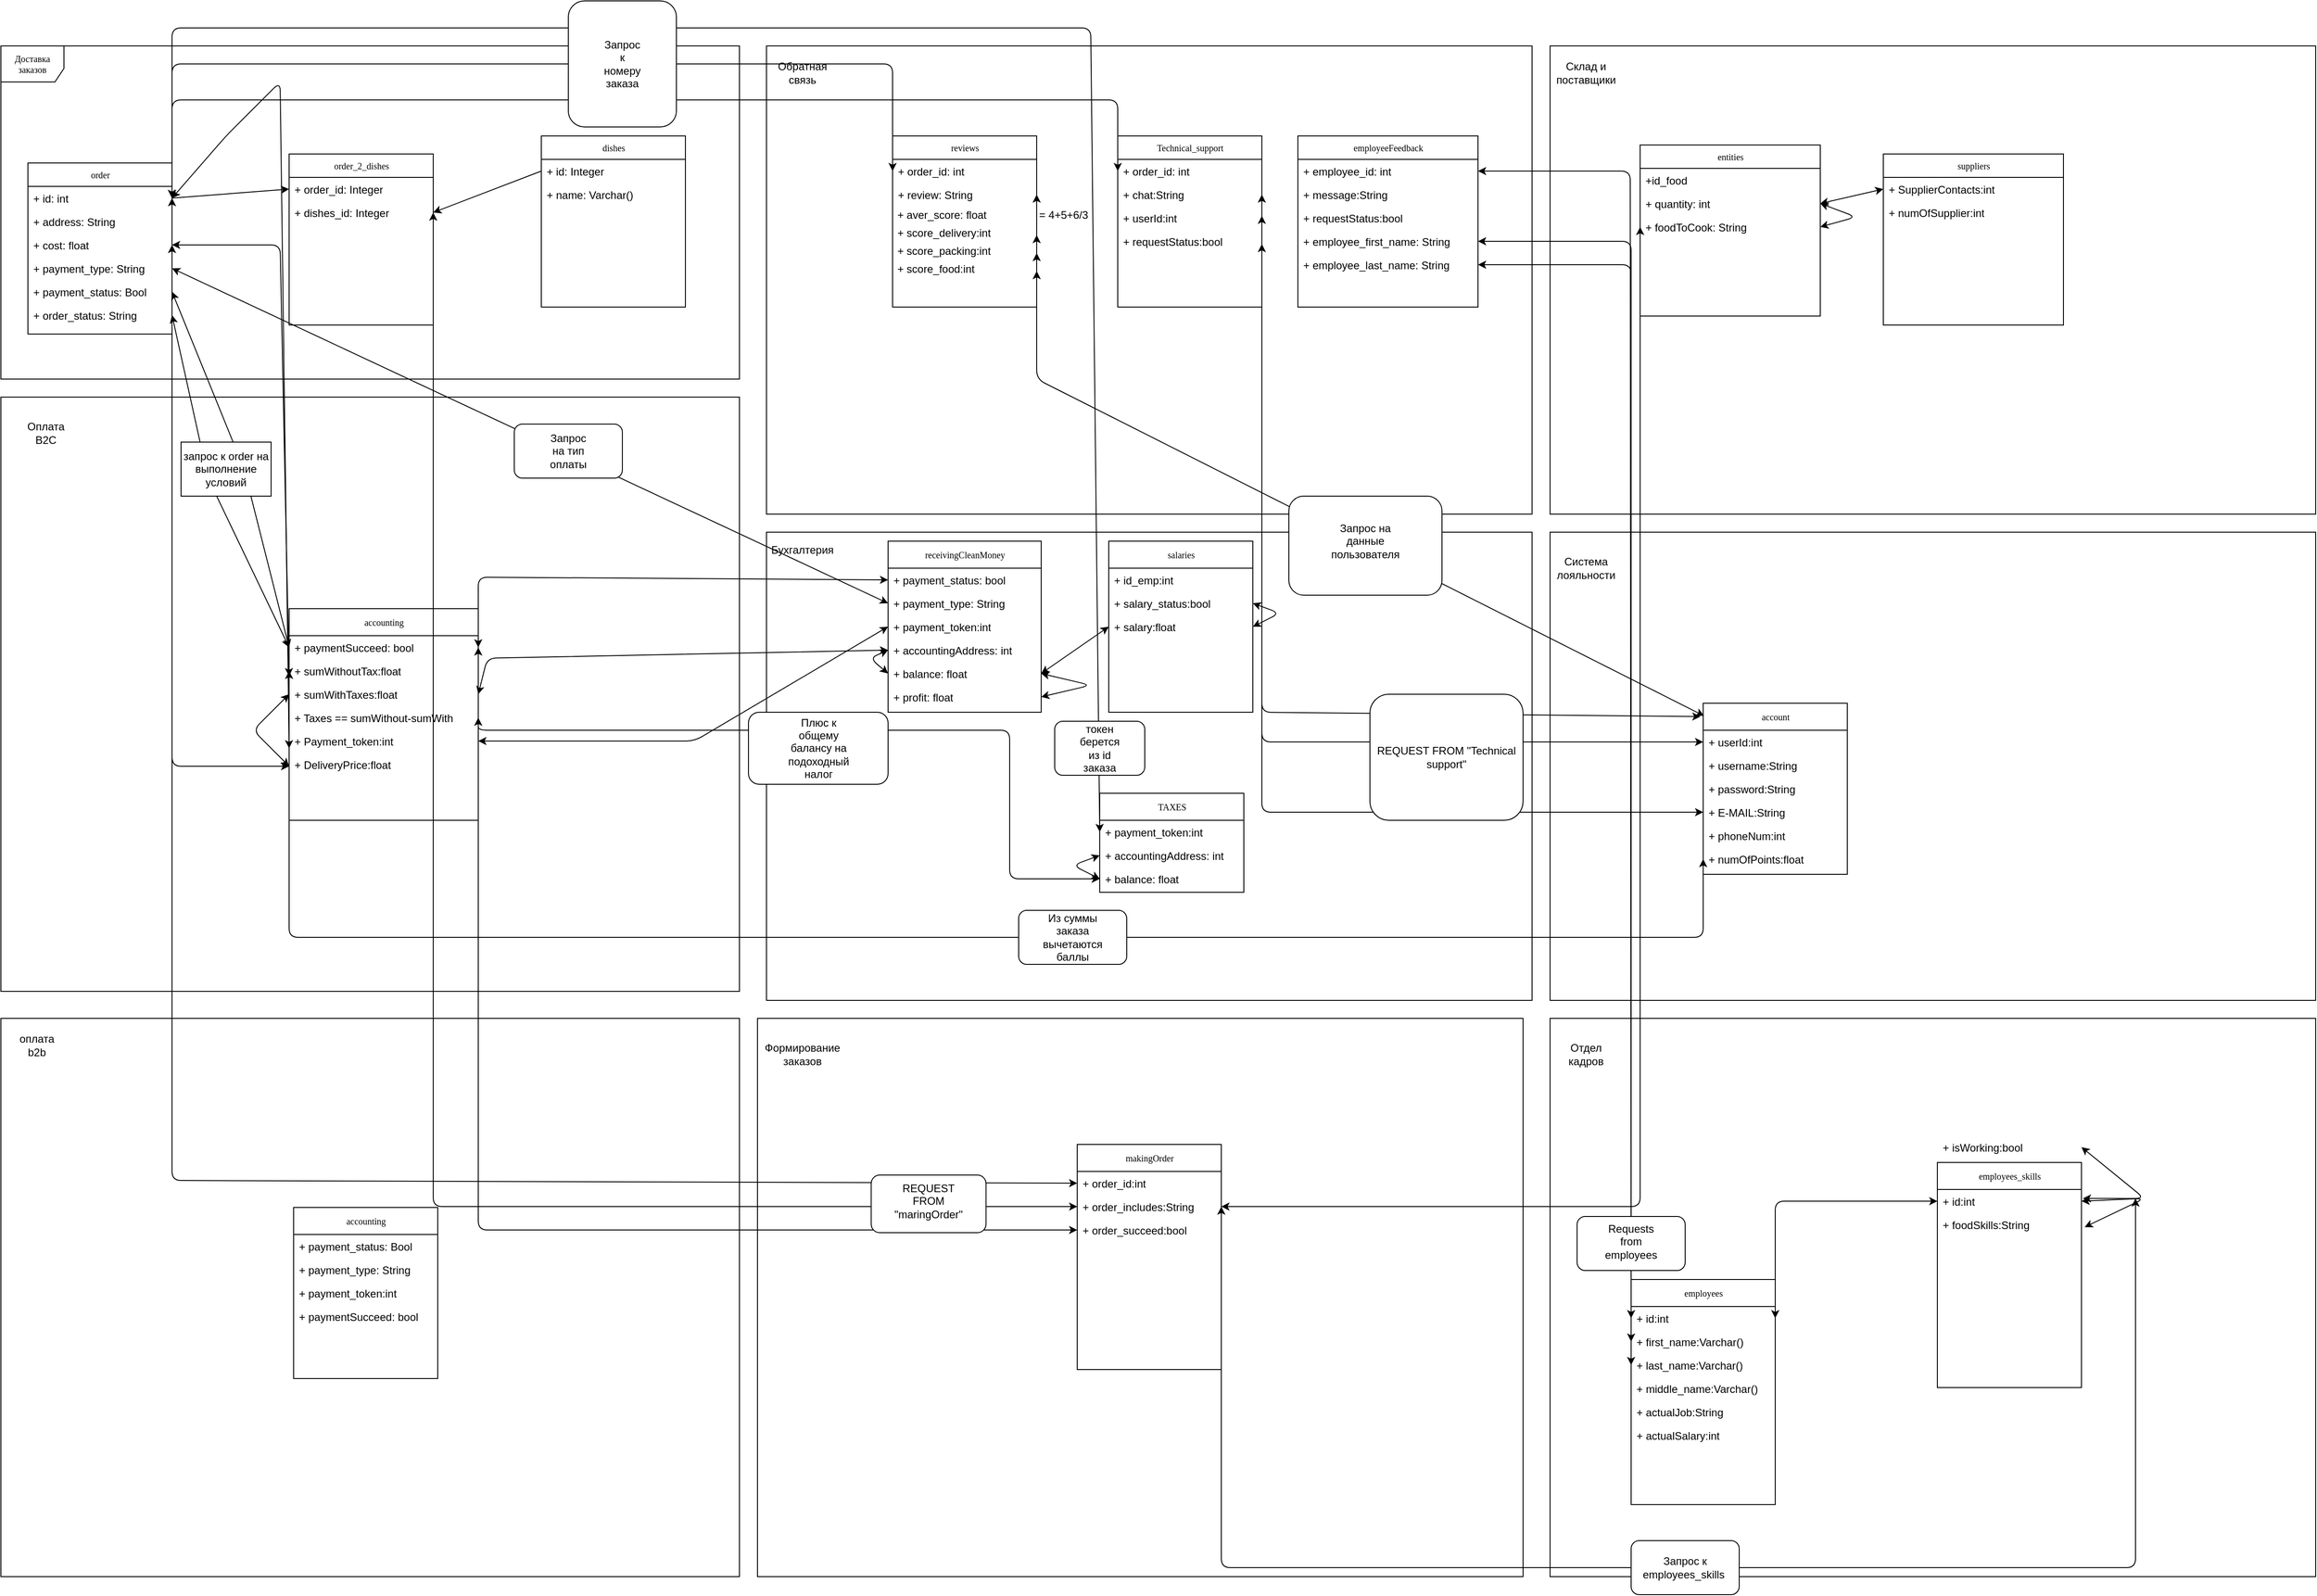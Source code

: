 <mxfile version="13.9.9" type="device"><diagram name="Page-1" id="c4acf3e9-155e-7222-9cf6-157b1a14988f"><mxGraphModel dx="3555" dy="3155" grid="1" gridSize="10" guides="1" tooltips="1" connect="1" arrows="1" fold="1" page="1" pageScale="1" pageWidth="850" pageHeight="1100" background="none" math="0" shadow="0"><root><mxCell id="0"/><mxCell id="1" parent="0"/><mxCell id="17acba5748e5396b-1" value="Доставка заказов" style="shape=umlFrame;whiteSpace=wrap;html=1;rounded=0;shadow=0;comic=0;labelBackgroundColor=none;strokeWidth=1;fontFamily=Verdana;fontSize=10;align=center;width=70;height=40;" parent="1" vertex="1"><mxGeometry x="20" y="20" width="820" height="370" as="geometry"/></mxCell><mxCell id="17acba5748e5396b-20" value="order" style="swimlane;html=1;fontStyle=0;childLayout=stackLayout;horizontal=1;startSize=26;fillColor=none;horizontalStack=0;resizeParent=1;resizeLast=0;collapsible=1;marginBottom=0;swimlaneFillColor=#ffffff;rounded=0;shadow=0;comic=0;labelBackgroundColor=none;strokeWidth=1;fontFamily=Verdana;fontSize=10;align=center;" parent="1" vertex="1"><mxGeometry x="50" y="150" width="160" height="190" as="geometry"/></mxCell><mxCell id="17acba5748e5396b-21" value="+ id: int" style="text;html=1;strokeColor=none;fillColor=none;align=left;verticalAlign=top;spacingLeft=4;spacingRight=4;whiteSpace=wrap;overflow=hidden;rotatable=0;points=[[0,0.5],[1,0.5]];portConstraint=eastwest;" parent="17acba5748e5396b-20" vertex="1"><mxGeometry y="26" width="160" height="26" as="geometry"/></mxCell><mxCell id="5xiJ5HAveg8ZpvV4pcqG-13" value="+ address: String" style="text;html=1;strokeColor=none;fillColor=none;align=left;verticalAlign=top;spacingLeft=4;spacingRight=4;whiteSpace=wrap;overflow=hidden;rotatable=0;points=[[0,0.5],[1,0.5]];portConstraint=eastwest;" parent="17acba5748e5396b-20" vertex="1"><mxGeometry y="52" width="160" height="26" as="geometry"/></mxCell><mxCell id="5xiJ5HAveg8ZpvV4pcqG-14" value="+ cost: float" style="text;html=1;strokeColor=none;fillColor=none;align=left;verticalAlign=top;spacingLeft=4;spacingRight=4;whiteSpace=wrap;overflow=hidden;rotatable=0;points=[[0,0.5],[1,0.5]];portConstraint=eastwest;" parent="17acba5748e5396b-20" vertex="1"><mxGeometry y="78" width="160" height="26" as="geometry"/></mxCell><mxCell id="5xiJ5HAveg8ZpvV4pcqG-15" value="+ payment_type: String" style="text;html=1;strokeColor=none;fillColor=none;align=left;verticalAlign=top;spacingLeft=4;spacingRight=4;whiteSpace=wrap;overflow=hidden;rotatable=0;points=[[0,0.5],[1,0.5]];portConstraint=eastwest;" parent="17acba5748e5396b-20" vertex="1"><mxGeometry y="104" width="160" height="26" as="geometry"/></mxCell><mxCell id="5xiJ5HAveg8ZpvV4pcqG-19" value="+ payment_status: Bool" style="text;html=1;strokeColor=none;fillColor=none;align=left;verticalAlign=top;spacingLeft=4;spacingRight=4;whiteSpace=wrap;overflow=hidden;rotatable=0;points=[[0,0.5],[1,0.5]];portConstraint=eastwest;" parent="17acba5748e5396b-20" vertex="1"><mxGeometry y="130" width="160" height="26" as="geometry"/></mxCell><mxCell id="5xiJ5HAveg8ZpvV4pcqG-20" value="+ order_status: String" style="text;html=1;strokeColor=none;fillColor=none;align=left;verticalAlign=top;spacingLeft=4;spacingRight=4;whiteSpace=wrap;overflow=hidden;rotatable=0;points=[[0,0.5],[1,0.5]];portConstraint=eastwest;" parent="17acba5748e5396b-20" vertex="1"><mxGeometry y="156" width="160" height="26" as="geometry"/></mxCell><mxCell id="5xiJ5HAveg8ZpvV4pcqG-2" value="order_2_dishes" style="swimlane;html=1;fontStyle=0;childLayout=stackLayout;horizontal=1;startSize=26;fillColor=none;horizontalStack=0;resizeParent=1;resizeLast=0;collapsible=1;marginBottom=0;swimlaneFillColor=#ffffff;rounded=0;shadow=0;comic=0;labelBackgroundColor=none;strokeWidth=1;fontFamily=Verdana;fontSize=10;align=center;" parent="1" vertex="1"><mxGeometry x="340" y="140" width="160" height="190" as="geometry"/></mxCell><mxCell id="5xiJ5HAveg8ZpvV4pcqG-3" value="+ order_id: Integer" style="text;html=1;strokeColor=none;fillColor=none;align=left;verticalAlign=top;spacingLeft=4;spacingRight=4;whiteSpace=wrap;overflow=hidden;rotatable=0;points=[[0,0.5],[1,0.5]];portConstraint=eastwest;" parent="5xiJ5HAveg8ZpvV4pcqG-2" vertex="1"><mxGeometry y="26" width="160" height="26" as="geometry"/></mxCell><mxCell id="5xiJ5HAveg8ZpvV4pcqG-9" value="+ dishes_id: Integer" style="text;html=1;strokeColor=none;fillColor=none;align=left;verticalAlign=top;spacingLeft=4;spacingRight=4;whiteSpace=wrap;overflow=hidden;rotatable=0;points=[[0,0.5],[1,0.5]];portConstraint=eastwest;" parent="5xiJ5HAveg8ZpvV4pcqG-2" vertex="1"><mxGeometry y="52" width="160" height="26" as="geometry"/></mxCell><mxCell id="5xiJ5HAveg8ZpvV4pcqG-6" value="" style="endArrow=classic;html=1;exitX=1;exitY=0.5;exitDx=0;exitDy=0;entryX=0;entryY=0.5;entryDx=0;entryDy=0;" parent="1" source="17acba5748e5396b-21" target="5xiJ5HAveg8ZpvV4pcqG-3" edge="1"><mxGeometry width="50" height="50" relative="1" as="geometry"><mxPoint x="380" y="360" as="sourcePoint"/><mxPoint x="430" y="310" as="targetPoint"/></mxGeometry></mxCell><mxCell id="5xiJ5HAveg8ZpvV4pcqG-7" value="dishes" style="swimlane;html=1;fontStyle=0;childLayout=stackLayout;horizontal=1;startSize=26;fillColor=none;horizontalStack=0;resizeParent=1;resizeLast=0;collapsible=1;marginBottom=0;swimlaneFillColor=#ffffff;rounded=0;shadow=0;comic=0;labelBackgroundColor=none;strokeWidth=1;fontFamily=Verdana;fontSize=10;align=center;" parent="1" vertex="1"><mxGeometry x="620" y="120" width="160" height="190" as="geometry"/></mxCell><mxCell id="5xiJ5HAveg8ZpvV4pcqG-8" value="+ id: Integer" style="text;html=1;strokeColor=none;fillColor=none;align=left;verticalAlign=top;spacingLeft=4;spacingRight=4;whiteSpace=wrap;overflow=hidden;rotatable=0;points=[[0,0.5],[1,0.5]];portConstraint=eastwest;" parent="5xiJ5HAveg8ZpvV4pcqG-7" vertex="1"><mxGeometry y="26" width="160" height="26" as="geometry"/></mxCell><mxCell id="5xiJ5HAveg8ZpvV4pcqG-12" value="+ name: Varchar()" style="text;html=1;strokeColor=none;fillColor=none;align=left;verticalAlign=top;spacingLeft=4;spacingRight=4;whiteSpace=wrap;overflow=hidden;rotatable=0;points=[[0,0.5],[1,0.5]];portConstraint=eastwest;" parent="5xiJ5HAveg8ZpvV4pcqG-7" vertex="1"><mxGeometry y="52" width="160" height="26" as="geometry"/></mxCell><mxCell id="5xiJ5HAveg8ZpvV4pcqG-11" value="" style="endArrow=classic;html=1;exitX=0;exitY=0.5;exitDx=0;exitDy=0;entryX=1;entryY=0.5;entryDx=0;entryDy=0;" parent="1" source="5xiJ5HAveg8ZpvV4pcqG-8" target="5xiJ5HAveg8ZpvV4pcqG-9" edge="1"><mxGeometry width="50" height="50" relative="1" as="geometry"><mxPoint x="380" y="360" as="sourcePoint"/><mxPoint x="430" y="310" as="targetPoint"/></mxGeometry></mxCell><mxCell id="lSDy8gntJn-TRtfdf8am-1" value="" style="rounded=0;whiteSpace=wrap;html=1;" parent="1" vertex="1"><mxGeometry x="20" y="410" width="820" height="660" as="geometry"/></mxCell><mxCell id="lSDy8gntJn-TRtfdf8am-2" value="" style="rounded=0;whiteSpace=wrap;html=1;" parent="1" vertex="1"><mxGeometry x="870" y="20" width="850" height="520" as="geometry"/></mxCell><mxCell id="lSDy8gntJn-TRtfdf8am-3" value="" style="rounded=0;whiteSpace=wrap;html=1;" parent="1" vertex="1"><mxGeometry x="870" y="560" width="850" height="520" as="geometry"/></mxCell><mxCell id="lSDy8gntJn-TRtfdf8am-4" value="accounting" style="swimlane;html=1;fontStyle=0;childLayout=stackLayout;horizontal=1;startSize=30;fillColor=none;horizontalStack=0;resizeParent=1;resizeLast=0;collapsible=1;marginBottom=0;swimlaneFillColor=#ffffff;rounded=0;shadow=0;comic=0;labelBackgroundColor=none;strokeWidth=1;fontFamily=Verdana;fontSize=10;align=center;" parent="1" vertex="1"><mxGeometry x="340" y="645" width="210" height="235" as="geometry"/></mxCell><mxCell id="lSDy8gntJn-TRtfdf8am-10" value="+ paymentSucceed: bool" style="text;html=1;strokeColor=none;fillColor=none;align=left;verticalAlign=top;spacingLeft=4;spacingRight=4;whiteSpace=wrap;overflow=hidden;rotatable=0;points=[[0,0.5],[1,0.5]];portConstraint=eastwest;" parent="lSDy8gntJn-TRtfdf8am-4" vertex="1"><mxGeometry y="30" width="210" height="26" as="geometry"/></mxCell><mxCell id="zTXFzhLjW-txoCq0Kyj8-78" value="+ sumWithoutTax:float" style="text;html=1;strokeColor=none;fillColor=none;align=left;verticalAlign=top;spacingLeft=4;spacingRight=4;whiteSpace=wrap;overflow=hidden;rotatable=0;points=[[0,0.5],[1,0.5]];portConstraint=eastwest;" parent="lSDy8gntJn-TRtfdf8am-4" vertex="1"><mxGeometry y="56" width="210" height="26" as="geometry"/></mxCell><mxCell id="zTXFzhLjW-txoCq0Kyj8-79" value="+ sumWithTaxes:float" style="text;html=1;strokeColor=none;fillColor=none;align=left;verticalAlign=top;spacingLeft=4;spacingRight=4;whiteSpace=wrap;overflow=hidden;rotatable=0;points=[[0,0.5],[1,0.5]];portConstraint=eastwest;" parent="lSDy8gntJn-TRtfdf8am-4" vertex="1"><mxGeometry y="82" width="210" height="26" as="geometry"/></mxCell><mxCell id="zTXFzhLjW-txoCq0Kyj8-81" value="+ Taxes == sumWithout-sumWith" style="text;html=1;strokeColor=none;fillColor=none;align=left;verticalAlign=top;spacingLeft=4;spacingRight=4;whiteSpace=wrap;overflow=hidden;rotatable=0;points=[[0,0.5],[1,0.5]];portConstraint=eastwest;" parent="lSDy8gntJn-TRtfdf8am-4" vertex="1"><mxGeometry y="108" width="210" height="26" as="geometry"/></mxCell><mxCell id="zTXFzhLjW-txoCq0Kyj8-95" value="+ Payment_token:int" style="text;html=1;strokeColor=none;fillColor=none;align=left;verticalAlign=top;spacingLeft=4;spacingRight=4;whiteSpace=wrap;overflow=hidden;rotatable=0;points=[[0,0.5],[1,0.5]];portConstraint=eastwest;" parent="lSDy8gntJn-TRtfdf8am-4" vertex="1"><mxGeometry y="134" width="210" height="26" as="geometry"/></mxCell><mxCell id="zTXFzhLjW-txoCq0Kyj8-120" value="+ DeliveryPrice:float" style="text;html=1;strokeColor=none;fillColor=none;align=left;verticalAlign=top;spacingLeft=4;spacingRight=4;whiteSpace=wrap;overflow=hidden;rotatable=0;points=[[0,0.5],[1,0.5]];portConstraint=eastwest;" parent="lSDy8gntJn-TRtfdf8am-4" vertex="1"><mxGeometry y="160" width="210" height="26" as="geometry"/></mxCell><mxCell id="lSDy8gntJn-TRtfdf8am-12" value="Оплата B2C" style="text;html=1;strokeColor=none;fillColor=none;align=center;verticalAlign=middle;whiteSpace=wrap;rounded=0;" parent="1" vertex="1"><mxGeometry x="50" y="440" width="40" height="20" as="geometry"/></mxCell><mxCell id="lSDy8gntJn-TRtfdf8am-13" value="Обратная связь" style="text;html=1;strokeColor=none;fillColor=none;align=center;verticalAlign=middle;whiteSpace=wrap;rounded=0;" parent="1" vertex="1"><mxGeometry x="890" y="40" width="40" height="20" as="geometry"/></mxCell><mxCell id="lSDy8gntJn-TRtfdf8am-14" value="reviews" style="swimlane;html=1;fontStyle=0;childLayout=stackLayout;horizontal=1;startSize=26;fillColor=none;horizontalStack=0;resizeParent=1;resizeLast=0;collapsible=1;marginBottom=0;swimlaneFillColor=#ffffff;rounded=0;shadow=0;comic=0;labelBackgroundColor=none;strokeWidth=1;fontFamily=Verdana;fontSize=10;align=center;" parent="1" vertex="1"><mxGeometry x="1010" y="120" width="160" height="190" as="geometry"/></mxCell><mxCell id="lSDy8gntJn-TRtfdf8am-15" value="+ order_id: int" style="text;html=1;strokeColor=none;fillColor=none;align=left;verticalAlign=top;spacingLeft=4;spacingRight=4;whiteSpace=wrap;overflow=hidden;rotatable=0;points=[[0,0.5],[1,0.5]];portConstraint=eastwest;" parent="lSDy8gntJn-TRtfdf8am-14" vertex="1"><mxGeometry y="26" width="160" height="26" as="geometry"/></mxCell><mxCell id="lSDy8gntJn-TRtfdf8am-16" value="+ review: String" style="text;html=1;strokeColor=none;fillColor=none;align=left;verticalAlign=top;spacingLeft=4;spacingRight=4;whiteSpace=wrap;overflow=hidden;rotatable=0;points=[[0,0.5],[1,0.5]];portConstraint=eastwest;" parent="lSDy8gntJn-TRtfdf8am-14" vertex="1"><mxGeometry y="52" width="160" height="26" as="geometry"/></mxCell><mxCell id="lSDy8gntJn-TRtfdf8am-17" value="&amp;nbsp;+ aver_score: float" style="text;html=1;strokeColor=none;fillColor=none;align=left;verticalAlign=middle;whiteSpace=wrap;rounded=0;" parent="lSDy8gntJn-TRtfdf8am-14" vertex="1"><mxGeometry y="78" width="160" height="20" as="geometry"/></mxCell><mxCell id="lSDy8gntJn-TRtfdf8am-18" value="&amp;nbsp;+ score_delivery:int" style="text;html=1;strokeColor=none;fillColor=none;align=left;verticalAlign=middle;whiteSpace=wrap;rounded=0;" parent="lSDy8gntJn-TRtfdf8am-14" vertex="1"><mxGeometry y="98" width="160" height="20" as="geometry"/></mxCell><mxCell id="lSDy8gntJn-TRtfdf8am-19" value="&amp;nbsp;+ score_packing:int" style="text;html=1;strokeColor=none;fillColor=none;align=left;verticalAlign=middle;whiteSpace=wrap;rounded=0;" parent="lSDy8gntJn-TRtfdf8am-14" vertex="1"><mxGeometry y="118" width="160" height="20" as="geometry"/></mxCell><mxCell id="lSDy8gntJn-TRtfdf8am-20" value="&amp;nbsp;+ score_food:int" style="text;html=1;strokeColor=none;fillColor=none;align=left;verticalAlign=middle;whiteSpace=wrap;rounded=0;" parent="lSDy8gntJn-TRtfdf8am-14" vertex="1"><mxGeometry y="138" width="160" height="20" as="geometry"/></mxCell><mxCell id="lSDy8gntJn-TRtfdf8am-21" value="= 4+5+6/3" style="text;html=1;strokeColor=none;fillColor=none;align=center;verticalAlign=middle;whiteSpace=wrap;rounded=0;" parent="1" vertex="1"><mxGeometry x="1170" y="195" width="60" height="25" as="geometry"/></mxCell><mxCell id="lSDy8gntJn-TRtfdf8am-22" value="Technical_support" style="swimlane;html=1;fontStyle=0;childLayout=stackLayout;horizontal=1;startSize=26;fillColor=none;horizontalStack=0;resizeParent=1;resizeLast=0;collapsible=1;marginBottom=0;swimlaneFillColor=#ffffff;rounded=0;shadow=0;comic=0;labelBackgroundColor=none;strokeWidth=1;fontFamily=Verdana;fontSize=10;align=center;" parent="1" vertex="1"><mxGeometry x="1260" y="120" width="160" height="190" as="geometry"/></mxCell><mxCell id="lSDy8gntJn-TRtfdf8am-23" value="+ order_id: int" style="text;html=1;strokeColor=none;fillColor=none;align=left;verticalAlign=top;spacingLeft=4;spacingRight=4;whiteSpace=wrap;overflow=hidden;rotatable=0;points=[[0,0.5],[1,0.5]];portConstraint=eastwest;" parent="lSDy8gntJn-TRtfdf8am-22" vertex="1"><mxGeometry y="26" width="160" height="26" as="geometry"/></mxCell><mxCell id="lSDy8gntJn-TRtfdf8am-24" value="+ chat:String" style="text;html=1;strokeColor=none;fillColor=none;align=left;verticalAlign=top;spacingLeft=4;spacingRight=4;whiteSpace=wrap;overflow=hidden;rotatable=0;points=[[0,0.5],[1,0.5]];portConstraint=eastwest;" parent="lSDy8gntJn-TRtfdf8am-22" vertex="1"><mxGeometry y="52" width="160" height="26" as="geometry"/></mxCell><mxCell id="zTXFzhLjW-txoCq0Kyj8-121" value="+ userId:int" style="text;html=1;strokeColor=none;fillColor=none;align=left;verticalAlign=top;spacingLeft=4;spacingRight=4;whiteSpace=wrap;overflow=hidden;rotatable=0;points=[[0,0.5],[1,0.5]];portConstraint=eastwest;" parent="lSDy8gntJn-TRtfdf8am-22" vertex="1"><mxGeometry y="78" width="160" height="26" as="geometry"/></mxCell><mxCell id="zTXFzhLjW-txoCq0Kyj8-122" value="+ requestStatus:bool" style="text;html=1;strokeColor=none;fillColor=none;align=left;verticalAlign=top;spacingLeft=4;spacingRight=4;whiteSpace=wrap;overflow=hidden;rotatable=0;points=[[0,0.5],[1,0.5]];portConstraint=eastwest;" parent="lSDy8gntJn-TRtfdf8am-22" vertex="1"><mxGeometry y="104" width="160" height="26" as="geometry"/></mxCell><mxCell id="lSDy8gntJn-TRtfdf8am-34" value="Бухгалтерия" style="text;html=1;strokeColor=none;fillColor=none;align=center;verticalAlign=middle;whiteSpace=wrap;rounded=0;" parent="1" vertex="1"><mxGeometry x="890" y="570" width="40" height="20" as="geometry"/></mxCell><mxCell id="lSDy8gntJn-TRtfdf8am-35" value="receivingCleanMoney" style="swimlane;html=1;fontStyle=0;childLayout=stackLayout;horizontal=1;startSize=30;fillColor=none;horizontalStack=0;resizeParent=1;resizeLast=0;collapsible=1;marginBottom=0;swimlaneFillColor=#ffffff;rounded=0;shadow=0;comic=0;labelBackgroundColor=none;strokeWidth=1;fontFamily=Verdana;fontSize=10;align=center;" parent="1" vertex="1"><mxGeometry x="1005" y="570" width="170" height="190" as="geometry"/></mxCell><mxCell id="lSDy8gntJn-TRtfdf8am-36" value="+ payment_status: bool" style="text;html=1;strokeColor=none;fillColor=none;align=left;verticalAlign=top;spacingLeft=4;spacingRight=4;whiteSpace=wrap;overflow=hidden;rotatable=0;points=[[0,0.5],[1,0.5]];portConstraint=eastwest;" parent="lSDy8gntJn-TRtfdf8am-35" vertex="1"><mxGeometry y="30" width="170" height="26" as="geometry"/></mxCell><mxCell id="lSDy8gntJn-TRtfdf8am-37" value="+ payment_type: String" style="text;html=1;strokeColor=none;fillColor=none;align=left;verticalAlign=top;spacingLeft=4;spacingRight=4;whiteSpace=wrap;overflow=hidden;rotatable=0;points=[[0,0.5],[1,0.5]];portConstraint=eastwest;" parent="lSDy8gntJn-TRtfdf8am-35" vertex="1"><mxGeometry y="56" width="170" height="26" as="geometry"/></mxCell><mxCell id="lSDy8gntJn-TRtfdf8am-38" value="+ payment_token:int" style="text;html=1;strokeColor=none;fillColor=none;align=left;verticalAlign=top;spacingLeft=4;spacingRight=4;whiteSpace=wrap;overflow=hidden;rotatable=0;points=[[0,0.5],[1,0.5]];portConstraint=eastwest;" parent="lSDy8gntJn-TRtfdf8am-35" vertex="1"><mxGeometry y="82" width="170" height="26" as="geometry"/></mxCell><mxCell id="lSDy8gntJn-TRtfdf8am-39" value="+ accountingAddress: int" style="text;html=1;strokeColor=none;fillColor=none;align=left;verticalAlign=top;spacingLeft=4;spacingRight=4;whiteSpace=wrap;overflow=hidden;rotatable=0;points=[[0,0.5],[1,0.5]];portConstraint=eastwest;" parent="lSDy8gntJn-TRtfdf8am-35" vertex="1"><mxGeometry y="108" width="170" height="26" as="geometry"/></mxCell><mxCell id="lSDy8gntJn-TRtfdf8am-40" value="+ balance: float&lt;br&gt;&amp;nbsp;" style="text;html=1;strokeColor=none;fillColor=none;align=left;verticalAlign=top;spacingLeft=4;spacingRight=4;whiteSpace=wrap;overflow=hidden;rotatable=0;points=[[0,0.5],[1,0.5]];portConstraint=eastwest;" parent="lSDy8gntJn-TRtfdf8am-35" vertex="1"><mxGeometry y="134" width="170" height="26" as="geometry"/></mxCell><mxCell id="zTXFzhLjW-txoCq0Kyj8-100" value="" style="endArrow=classic;startArrow=classic;html=1;exitX=0;exitY=0.5;exitDx=0;exitDy=0;entryX=0;entryY=0.5;entryDx=0;entryDy=0;" parent="lSDy8gntJn-TRtfdf8am-35" source="lSDy8gntJn-TRtfdf8am-39" target="lSDy8gntJn-TRtfdf8am-40" edge="1"><mxGeometry width="50" height="50" relative="1" as="geometry"><mxPoint x="-40" y="130" as="sourcePoint"/><mxPoint x="10" y="80" as="targetPoint"/><Array as="points"><mxPoint x="-20" y="130"/></Array></mxGeometry></mxCell><mxCell id="zTXFzhLjW-txoCq0Kyj8-103" value="+ profit&lt;span&gt;: float&lt;/span&gt;&lt;br&gt;&amp;nbsp;" style="text;html=1;strokeColor=none;fillColor=none;align=left;verticalAlign=top;spacingLeft=4;spacingRight=4;whiteSpace=wrap;overflow=hidden;rotatable=0;points=[[0,0.5],[1,0.5]];portConstraint=eastwest;" parent="lSDy8gntJn-TRtfdf8am-35" vertex="1"><mxGeometry y="160" width="170" height="26" as="geometry"/></mxCell><mxCell id="zTXFzhLjW-txoCq0Kyj8-104" value="" style="endArrow=classic;startArrow=classic;html=1;exitX=1;exitY=0.5;exitDx=0;exitDy=0;entryX=1;entryY=0.5;entryDx=0;entryDy=0;" parent="lSDy8gntJn-TRtfdf8am-35" source="zTXFzhLjW-txoCq0Kyj8-103" target="lSDy8gntJn-TRtfdf8am-40" edge="1"><mxGeometry width="50" height="50" relative="1" as="geometry"><mxPoint x="315" y="200" as="sourcePoint"/><mxPoint x="365" y="150" as="targetPoint"/><Array as="points"><mxPoint x="225" y="160"/></Array></mxGeometry></mxCell><mxCell id="lSDy8gntJn-TRtfdf8am-42" value="salaries" style="swimlane;html=1;fontStyle=0;childLayout=stackLayout;horizontal=1;startSize=30;fillColor=none;horizontalStack=0;resizeParent=1;resizeLast=0;collapsible=1;marginBottom=0;swimlaneFillColor=#ffffff;rounded=0;shadow=0;comic=0;labelBackgroundColor=none;strokeWidth=1;fontFamily=Verdana;fontSize=10;align=center;" parent="1" vertex="1"><mxGeometry x="1250" y="570" width="160" height="190" as="geometry"/></mxCell><mxCell id="lSDy8gntJn-TRtfdf8am-43" value="+ id_emp:int" style="text;html=1;strokeColor=none;fillColor=none;align=left;verticalAlign=top;spacingLeft=4;spacingRight=4;whiteSpace=wrap;overflow=hidden;rotatable=0;points=[[0,0.5],[1,0.5]];portConstraint=eastwest;" parent="lSDy8gntJn-TRtfdf8am-42" vertex="1"><mxGeometry y="30" width="160" height="26" as="geometry"/></mxCell><mxCell id="lSDy8gntJn-TRtfdf8am-44" value="+ salary_status:bool" style="text;html=1;strokeColor=none;fillColor=none;align=left;verticalAlign=top;spacingLeft=4;spacingRight=4;whiteSpace=wrap;overflow=hidden;rotatable=0;points=[[0,0.5],[1,0.5]];portConstraint=eastwest;" parent="lSDy8gntJn-TRtfdf8am-42" vertex="1"><mxGeometry y="56" width="160" height="26" as="geometry"/></mxCell><mxCell id="zTXFzhLjW-txoCq0Kyj8-98" value="+ salary:float" style="text;html=1;strokeColor=none;fillColor=none;align=left;verticalAlign=top;spacingLeft=4;spacingRight=4;whiteSpace=wrap;overflow=hidden;rotatable=0;points=[[0,0.5],[1,0.5]];portConstraint=eastwest;" parent="lSDy8gntJn-TRtfdf8am-42" vertex="1"><mxGeometry y="82" width="160" height="26" as="geometry"/></mxCell><mxCell id="lSDy8gntJn-TRtfdf8am-47" value="&lt;br&gt;&amp;nbsp;" style="text;html=1;strokeColor=none;fillColor=none;align=left;verticalAlign=top;spacingLeft=4;spacingRight=4;whiteSpace=wrap;overflow=hidden;rotatable=0;points=[[0,0.5],[1,0.5]];portConstraint=eastwest;" parent="lSDy8gntJn-TRtfdf8am-42" vertex="1"><mxGeometry y="108" width="160" height="26" as="geometry"/></mxCell><mxCell id="zTXFzhLjW-txoCq0Kyj8-101" value="" style="endArrow=classic;startArrow=classic;html=1;exitX=1;exitY=0.5;exitDx=0;exitDy=0;entryX=1;entryY=0.5;entryDx=0;entryDy=0;" parent="lSDy8gntJn-TRtfdf8am-42" source="zTXFzhLjW-txoCq0Kyj8-98" target="lSDy8gntJn-TRtfdf8am-44" edge="1"><mxGeometry width="50" height="50" relative="1" as="geometry"><mxPoint x="10" y="130" as="sourcePoint"/><mxPoint x="60" y="80" as="targetPoint"/><Array as="points"><mxPoint x="190" y="80"/></Array></mxGeometry></mxCell><mxCell id="lSDy8gntJn-TRtfdf8am-49" value="" style="rounded=0;whiteSpace=wrap;html=1;" parent="1" vertex="1"><mxGeometry x="20" y="1100" width="820" height="620" as="geometry"/></mxCell><mxCell id="lSDy8gntJn-TRtfdf8am-50" value="accounting" style="swimlane;html=1;fontStyle=0;childLayout=stackLayout;horizontal=1;startSize=30;fillColor=none;horizontalStack=0;resizeParent=1;resizeLast=0;collapsible=1;marginBottom=0;swimlaneFillColor=#ffffff;rounded=0;shadow=0;comic=0;labelBackgroundColor=none;strokeWidth=1;fontFamily=Verdana;fontSize=10;align=center;" parent="1" vertex="1"><mxGeometry x="345" y="1310" width="160" height="190" as="geometry"/></mxCell><mxCell id="lSDy8gntJn-TRtfdf8am-51" value="+ payment_status: Bool" style="text;html=1;strokeColor=none;fillColor=none;align=left;verticalAlign=top;spacingLeft=4;spacingRight=4;whiteSpace=wrap;overflow=hidden;rotatable=0;points=[[0,0.5],[1,0.5]];portConstraint=eastwest;" parent="lSDy8gntJn-TRtfdf8am-50" vertex="1"><mxGeometry y="30" width="160" height="26" as="geometry"/></mxCell><mxCell id="lSDy8gntJn-TRtfdf8am-52" value="+ payment_type: String" style="text;html=1;strokeColor=none;fillColor=none;align=left;verticalAlign=top;spacingLeft=4;spacingRight=4;whiteSpace=wrap;overflow=hidden;rotatable=0;points=[[0,0.5],[1,0.5]];portConstraint=eastwest;" parent="lSDy8gntJn-TRtfdf8am-50" vertex="1"><mxGeometry y="56" width="160" height="26" as="geometry"/></mxCell><mxCell id="lSDy8gntJn-TRtfdf8am-53" value="+ payment_token:int&amp;nbsp;" style="text;html=1;strokeColor=none;fillColor=none;align=left;verticalAlign=top;spacingLeft=4;spacingRight=4;whiteSpace=wrap;overflow=hidden;rotatable=0;points=[[0,0.5],[1,0.5]];portConstraint=eastwest;" parent="lSDy8gntJn-TRtfdf8am-50" vertex="1"><mxGeometry y="82" width="160" height="26" as="geometry"/></mxCell><mxCell id="lSDy8gntJn-TRtfdf8am-54" value="+ paymentSucceed: bool" style="text;html=1;strokeColor=none;fillColor=none;align=left;verticalAlign=top;spacingLeft=4;spacingRight=4;whiteSpace=wrap;overflow=hidden;rotatable=0;points=[[0,0.5],[1,0.5]];portConstraint=eastwest;" parent="lSDy8gntJn-TRtfdf8am-50" vertex="1"><mxGeometry y="108" width="160" height="26" as="geometry"/></mxCell><mxCell id="lSDy8gntJn-TRtfdf8am-55" value="оплата b2b" style="text;html=1;strokeColor=none;fillColor=none;align=center;verticalAlign=middle;whiteSpace=wrap;rounded=0;" parent="1" vertex="1"><mxGeometry x="40" y="1120" width="40" height="20" as="geometry"/></mxCell><mxCell id="zTXFzhLjW-txoCq0Kyj8-1" value="" style="rounded=0;whiteSpace=wrap;html=1;" parent="1" vertex="1"><mxGeometry x="860" y="1100" width="850" height="620" as="geometry"/></mxCell><mxCell id="zTXFzhLjW-txoCq0Kyj8-4" value="Формирование заказов" style="text;html=1;strokeColor=none;fillColor=none;align=center;verticalAlign=middle;whiteSpace=wrap;rounded=0;" parent="1" vertex="1"><mxGeometry x="890" y="1130" width="40" height="20" as="geometry"/></mxCell><mxCell id="zTXFzhLjW-txoCq0Kyj8-5" value="" style="rounded=0;whiteSpace=wrap;html=1;" parent="1" vertex="1"><mxGeometry x="1740" y="20" width="850" height="520" as="geometry"/></mxCell><mxCell id="zTXFzhLjW-txoCq0Kyj8-6" value="" style="rounded=0;whiteSpace=wrap;html=1;" parent="1" vertex="1"><mxGeometry x="1740" y="560" width="850" height="520" as="geometry"/></mxCell><mxCell id="zTXFzhLjW-txoCq0Kyj8-7" value="" style="rounded=0;whiteSpace=wrap;html=1;" parent="1" vertex="1"><mxGeometry x="1740" y="1100" width="850" height="620" as="geometry"/></mxCell><mxCell id="zTXFzhLjW-txoCq0Kyj8-8" value="Склад и поставщики" style="text;html=1;strokeColor=none;fillColor=none;align=center;verticalAlign=middle;whiteSpace=wrap;rounded=0;" parent="1" vertex="1"><mxGeometry x="1760" y="40" width="40" height="20" as="geometry"/></mxCell><mxCell id="zTXFzhLjW-txoCq0Kyj8-9" value="Система лояльности&lt;br&gt;" style="text;html=1;strokeColor=none;fillColor=none;align=center;verticalAlign=middle;whiteSpace=wrap;rounded=0;" parent="1" vertex="1"><mxGeometry x="1760" y="590" width="40" height="20" as="geometry"/></mxCell><mxCell id="zTXFzhLjW-txoCq0Kyj8-10" value="Отдел кадров&lt;br&gt;" style="text;html=1;strokeColor=none;fillColor=none;align=center;verticalAlign=middle;whiteSpace=wrap;rounded=0;" parent="1" vertex="1"><mxGeometry x="1760" y="1130" width="40" height="20" as="geometry"/></mxCell><mxCell id="zTXFzhLjW-txoCq0Kyj8-11" value="employees" style="swimlane;html=1;fontStyle=0;childLayout=stackLayout;horizontal=1;startSize=30;fillColor=none;horizontalStack=0;resizeParent=1;resizeLast=0;collapsible=1;marginBottom=0;swimlaneFillColor=#ffffff;rounded=0;shadow=0;comic=0;labelBackgroundColor=none;strokeWidth=1;fontFamily=Verdana;fontSize=10;align=center;" parent="1" vertex="1"><mxGeometry x="1830" y="1390" width="160" height="250" as="geometry"/></mxCell><mxCell id="zTXFzhLjW-txoCq0Kyj8-12" value="+ id:int" style="text;html=1;strokeColor=none;fillColor=none;align=left;verticalAlign=top;spacingLeft=4;spacingRight=4;whiteSpace=wrap;overflow=hidden;rotatable=0;points=[[0,0.5],[1,0.5]];portConstraint=eastwest;" parent="zTXFzhLjW-txoCq0Kyj8-11" vertex="1"><mxGeometry y="30" width="160" height="26" as="geometry"/></mxCell><mxCell id="zTXFzhLjW-txoCq0Kyj8-13" value="+ first_name:Varchar()" style="text;html=1;strokeColor=none;fillColor=none;align=left;verticalAlign=top;spacingLeft=4;spacingRight=4;whiteSpace=wrap;overflow=hidden;rotatable=0;points=[[0,0.5],[1,0.5]];portConstraint=eastwest;" parent="zTXFzhLjW-txoCq0Kyj8-11" vertex="1"><mxGeometry y="56" width="160" height="26" as="geometry"/></mxCell><mxCell id="zTXFzhLjW-txoCq0Kyj8-14" value="+ last_name:Varchar()" style="text;html=1;strokeColor=none;fillColor=none;align=left;verticalAlign=top;spacingLeft=4;spacingRight=4;whiteSpace=wrap;overflow=hidden;rotatable=0;points=[[0,0.5],[1,0.5]];portConstraint=eastwest;" parent="zTXFzhLjW-txoCq0Kyj8-11" vertex="1"><mxGeometry y="82" width="160" height="26" as="geometry"/></mxCell><mxCell id="zTXFzhLjW-txoCq0Kyj8-15" value="+ middle_name:Varchar()" style="text;html=1;strokeColor=none;fillColor=none;align=left;verticalAlign=top;spacingLeft=4;spacingRight=4;whiteSpace=wrap;overflow=hidden;rotatable=0;points=[[0,0.5],[1,0.5]];portConstraint=eastwest;" parent="zTXFzhLjW-txoCq0Kyj8-11" vertex="1"><mxGeometry y="108" width="160" height="26" as="geometry"/></mxCell><mxCell id="zTXFzhLjW-txoCq0Kyj8-18" value="+ actualJob:String" style="text;html=1;strokeColor=none;fillColor=none;align=left;verticalAlign=top;spacingLeft=4;spacingRight=4;whiteSpace=wrap;overflow=hidden;rotatable=0;points=[[0,0.5],[1,0.5]];portConstraint=eastwest;" parent="zTXFzhLjW-txoCq0Kyj8-11" vertex="1"><mxGeometry y="134" width="160" height="26" as="geometry"/></mxCell><mxCell id="zTXFzhLjW-txoCq0Kyj8-19" value="+ actualSalary:int" style="text;html=1;strokeColor=none;fillColor=none;align=left;verticalAlign=top;spacingLeft=4;spacingRight=4;whiteSpace=wrap;overflow=hidden;rotatable=0;points=[[0,0.5],[1,0.5]];portConstraint=eastwest;" parent="zTXFzhLjW-txoCq0Kyj8-11" vertex="1"><mxGeometry y="160" width="160" height="26" as="geometry"/></mxCell><mxCell id="zTXFzhLjW-txoCq0Kyj8-16" value="&lt;br&gt;&amp;nbsp;" style="text;html=1;strokeColor=none;fillColor=none;align=left;verticalAlign=top;spacingLeft=4;spacingRight=4;whiteSpace=wrap;overflow=hidden;rotatable=0;points=[[0,0.5],[1,0.5]];portConstraint=eastwest;" parent="zTXFzhLjW-txoCq0Kyj8-11" vertex="1"><mxGeometry y="186" width="160" height="26" as="geometry"/></mxCell><mxCell id="zTXFzhLjW-txoCq0Kyj8-21" value="employees_skills" style="swimlane;html=1;fontStyle=0;childLayout=stackLayout;horizontal=1;startSize=30;fillColor=none;horizontalStack=0;resizeParent=1;resizeLast=0;collapsible=1;marginBottom=0;swimlaneFillColor=#ffffff;rounded=0;shadow=0;comic=0;labelBackgroundColor=none;strokeWidth=1;fontFamily=Verdana;fontSize=10;align=center;container=0;" parent="1" vertex="1"><mxGeometry x="2170" y="1260" width="160" height="250" as="geometry"/></mxCell><mxCell id="zTXFzhLjW-txoCq0Kyj8-29" value="makingOrder" style="swimlane;html=1;fontStyle=0;childLayout=stackLayout;horizontal=1;startSize=30;fillColor=none;horizontalStack=0;resizeParent=1;resizeLast=0;collapsible=1;marginBottom=0;swimlaneFillColor=#ffffff;rounded=0;shadow=0;comic=0;labelBackgroundColor=none;strokeWidth=1;fontFamily=Verdana;fontSize=10;align=center;" parent="1" vertex="1"><mxGeometry x="1215" y="1240" width="160" height="250" as="geometry"/></mxCell><mxCell id="zTXFzhLjW-txoCq0Kyj8-30" value="+ order_id:int" style="text;html=1;strokeColor=none;fillColor=none;align=left;verticalAlign=top;spacingLeft=4;spacingRight=4;whiteSpace=wrap;overflow=hidden;rotatable=0;points=[[0,0.5],[1,0.5]];portConstraint=eastwest;" parent="zTXFzhLjW-txoCq0Kyj8-29" vertex="1"><mxGeometry y="30" width="160" height="26" as="geometry"/></mxCell><mxCell id="zTXFzhLjW-txoCq0Kyj8-31" value="+ order_includes:String" style="text;html=1;strokeColor=none;fillColor=none;align=left;verticalAlign=top;spacingLeft=4;spacingRight=4;whiteSpace=wrap;overflow=hidden;rotatable=0;points=[[0,0.5],[1,0.5]];portConstraint=eastwest;" parent="zTXFzhLjW-txoCq0Kyj8-29" vertex="1"><mxGeometry y="56" width="160" height="26" as="geometry"/></mxCell><mxCell id="zTXFzhLjW-txoCq0Kyj8-151" value="+ order_succeed:bool" style="text;html=1;strokeColor=none;fillColor=none;align=left;verticalAlign=top;spacingLeft=4;spacingRight=4;whiteSpace=wrap;overflow=hidden;rotatable=0;points=[[0,0.5],[1,0.5]];portConstraint=eastwest;" parent="zTXFzhLjW-txoCq0Kyj8-29" vertex="1"><mxGeometry y="82" width="160" height="26" as="geometry"/></mxCell><mxCell id="zTXFzhLjW-txoCq0Kyj8-36" value="&lt;br&gt;&amp;nbsp;" style="text;html=1;strokeColor=none;fillColor=none;align=left;verticalAlign=top;spacingLeft=4;spacingRight=4;whiteSpace=wrap;overflow=hidden;rotatable=0;points=[[0,0.5],[1,0.5]];portConstraint=eastwest;" parent="zTXFzhLjW-txoCq0Kyj8-29" vertex="1"><mxGeometry y="108" width="160" height="26" as="geometry"/></mxCell><mxCell id="zTXFzhLjW-txoCq0Kyj8-38" value="entities" style="swimlane;html=1;fontStyle=0;childLayout=stackLayout;horizontal=1;startSize=26;fillColor=none;horizontalStack=0;resizeParent=1;resizeLast=0;collapsible=1;marginBottom=0;swimlaneFillColor=#ffffff;rounded=0;shadow=0;comic=0;labelBackgroundColor=none;strokeWidth=1;fontFamily=Verdana;fontSize=10;align=center;" parent="1" vertex="1"><mxGeometry x="1840" y="130" width="200" height="190" as="geometry"/></mxCell><mxCell id="zTXFzhLjW-txoCq0Kyj8-53" value="+id_food&amp;nbsp;" style="text;html=1;strokeColor=none;fillColor=none;align=left;verticalAlign=top;spacingLeft=4;spacingRight=4;whiteSpace=wrap;overflow=hidden;rotatable=0;points=[[0,0.5],[1,0.5]];portConstraint=eastwest;" parent="zTXFzhLjW-txoCq0Kyj8-38" vertex="1"><mxGeometry y="26" width="200" height="26" as="geometry"/></mxCell><mxCell id="zTXFzhLjW-txoCq0Kyj8-40" value="+ quantity: int" style="text;html=1;strokeColor=none;fillColor=none;align=left;verticalAlign=top;spacingLeft=4;spacingRight=4;whiteSpace=wrap;overflow=hidden;rotatable=0;points=[[0,0.5],[1,0.5]];portConstraint=eastwest;" parent="zTXFzhLjW-txoCq0Kyj8-38" vertex="1"><mxGeometry y="52" width="200" height="26" as="geometry"/></mxCell><mxCell id="zTXFzhLjW-txoCq0Kyj8-88" value="" style="endArrow=classic;startArrow=classic;html=1;entryX=1;entryY=0.5;entryDx=0;entryDy=0;exitX=1;exitY=0.5;exitDx=0;exitDy=0;" parent="zTXFzhLjW-txoCq0Kyj8-38" source="zTXFzhLjW-txoCq0Kyj8-40" target="zTXFzhLjW-txoCq0Kyj8-39" edge="1"><mxGeometry width="50" height="50" relative="1" as="geometry"><mxPoint x="150" y="220" as="sourcePoint"/><mxPoint x="200" y="170" as="targetPoint"/><Array as="points"><mxPoint x="240" y="80"/></Array></mxGeometry></mxCell><mxCell id="zTXFzhLjW-txoCq0Kyj8-39" value="+ foodToCook: String&amp;nbsp;" style="text;html=1;strokeColor=none;fillColor=none;align=left;verticalAlign=top;spacingLeft=4;spacingRight=4;whiteSpace=wrap;overflow=hidden;rotatable=0;points=[[0,0.5],[1,0.5]];portConstraint=eastwest;" parent="zTXFzhLjW-txoCq0Kyj8-38" vertex="1"><mxGeometry y="78" width="200" height="26" as="geometry"/></mxCell><mxCell id="zTXFzhLjW-txoCq0Kyj8-45" value="suppliers" style="swimlane;html=1;fontStyle=0;childLayout=stackLayout;horizontal=1;startSize=26;fillColor=none;horizontalStack=0;resizeParent=1;resizeLast=0;collapsible=1;marginBottom=0;swimlaneFillColor=#ffffff;rounded=0;shadow=0;comic=0;labelBackgroundColor=none;strokeWidth=1;fontFamily=Verdana;fontSize=10;align=center;" parent="1" vertex="1"><mxGeometry x="2110" y="140" width="200" height="190" as="geometry"/></mxCell><mxCell id="zTXFzhLjW-txoCq0Kyj8-47" value="+ SupplierContacts:int" style="text;html=1;strokeColor=none;fillColor=none;align=left;verticalAlign=top;spacingLeft=4;spacingRight=4;whiteSpace=wrap;overflow=hidden;rotatable=0;points=[[0,0.5],[1,0.5]];portConstraint=eastwest;" parent="zTXFzhLjW-txoCq0Kyj8-45" vertex="1"><mxGeometry y="26" width="200" height="26" as="geometry"/></mxCell><mxCell id="zTXFzhLjW-txoCq0Kyj8-89" value="+ numOfSupplier:int" style="text;html=1;strokeColor=none;fillColor=none;align=left;verticalAlign=top;spacingLeft=4;spacingRight=4;whiteSpace=wrap;overflow=hidden;rotatable=0;points=[[0,0.5],[1,0.5]];portConstraint=eastwest;" parent="zTXFzhLjW-txoCq0Kyj8-45" vertex="1"><mxGeometry y="52" width="200" height="26" as="geometry"/></mxCell><mxCell id="zTXFzhLjW-txoCq0Kyj8-56" value="" style="endArrow=classic;html=1;" parent="1" source="17acba5748e5396b-1" edge="1"><mxGeometry width="50" height="50" relative="1" as="geometry"><mxPoint x="320" y="440" as="sourcePoint"/><mxPoint x="370" y="390" as="targetPoint"/></mxGeometry></mxCell><mxCell id="zTXFzhLjW-txoCq0Kyj8-61" value="" style="endArrow=classic;startArrow=classic;html=1;exitX=0;exitY=0.5;exitDx=0;exitDy=0;entryX=1;entryY=0.5;entryDx=0;entryDy=0;" parent="1" source="lSDy8gntJn-TRtfdf8am-10" target="5xiJ5HAveg8ZpvV4pcqG-19" edge="1"><mxGeometry width="50" height="50" relative="1" as="geometry"><mxPoint x="280" y="540" as="sourcePoint"/><mxPoint x="330" y="490" as="targetPoint"/><Array as="points"><mxPoint x="290" y="490"/></Array></mxGeometry></mxCell><mxCell id="zTXFzhLjW-txoCq0Kyj8-62" value="" style="endArrow=classic;startArrow=classic;html=1;exitX=0;exitY=0.5;exitDx=0;exitDy=0;entryX=1;entryY=0.5;entryDx=0;entryDy=0;" parent="1" source="lSDy8gntJn-TRtfdf8am-10" target="5xiJ5HAveg8ZpvV4pcqG-20" edge="1"><mxGeometry width="50" height="50" relative="1" as="geometry"><mxPoint x="280" y="540" as="sourcePoint"/><mxPoint x="330" y="490" as="targetPoint"/><Array as="points"><mxPoint x="250" y="500"/></Array></mxGeometry></mxCell><mxCell id="zTXFzhLjW-txoCq0Kyj8-69" value="TAXES" style="swimlane;html=1;fontStyle=0;childLayout=stackLayout;horizontal=1;startSize=30;fillColor=none;horizontalStack=0;resizeParent=1;resizeLast=0;collapsible=1;marginBottom=0;swimlaneFillColor=#ffffff;rounded=0;shadow=0;comic=0;labelBackgroundColor=none;strokeWidth=1;fontFamily=Verdana;fontSize=10;align=center;" parent="1" vertex="1"><mxGeometry x="1240" y="850" width="160" height="110" as="geometry"/></mxCell><mxCell id="zTXFzhLjW-txoCq0Kyj8-72" value="+ payment_token:int&amp;nbsp;" style="text;html=1;strokeColor=none;fillColor=none;align=left;verticalAlign=top;spacingLeft=4;spacingRight=4;whiteSpace=wrap;overflow=hidden;rotatable=0;points=[[0,0.5],[1,0.5]];portConstraint=eastwest;" parent="zTXFzhLjW-txoCq0Kyj8-69" vertex="1"><mxGeometry y="30" width="160" height="26" as="geometry"/></mxCell><mxCell id="zTXFzhLjW-txoCq0Kyj8-73" value="+ accountingAddress: int" style="text;html=1;strokeColor=none;fillColor=none;align=left;verticalAlign=top;spacingLeft=4;spacingRight=4;whiteSpace=wrap;overflow=hidden;rotatable=0;points=[[0,0.5],[1,0.5]];portConstraint=eastwest;" parent="zTXFzhLjW-txoCq0Kyj8-69" vertex="1"><mxGeometry y="56" width="160" height="26" as="geometry"/></mxCell><mxCell id="zTXFzhLjW-txoCq0Kyj8-74" value="+ balance: float&lt;br&gt;&amp;nbsp;" style="text;html=1;strokeColor=none;fillColor=none;align=left;verticalAlign=top;spacingLeft=4;spacingRight=4;whiteSpace=wrap;overflow=hidden;rotatable=0;points=[[0,0.5],[1,0.5]];portConstraint=eastwest;" parent="zTXFzhLjW-txoCq0Kyj8-69" vertex="1"><mxGeometry y="82" width="160" height="26" as="geometry"/></mxCell><mxCell id="zTXFzhLjW-txoCq0Kyj8-106" value="" style="endArrow=classic;startArrow=classic;html=1;exitX=0;exitY=0.5;exitDx=0;exitDy=0;entryX=0;entryY=0.5;entryDx=0;entryDy=0;" parent="zTXFzhLjW-txoCq0Kyj8-69" source="zTXFzhLjW-txoCq0Kyj8-74" target="zTXFzhLjW-txoCq0Kyj8-73" edge="1"><mxGeometry width="50" height="50" relative="1" as="geometry"><mxPoint x="40" y="10" as="sourcePoint"/><mxPoint x="90" y="-40" as="targetPoint"/><Array as="points"><mxPoint x="-30" y="80"/></Array></mxGeometry></mxCell><mxCell id="zTXFzhLjW-txoCq0Kyj8-76" value="" style="endArrow=classic;startArrow=classic;html=1;exitX=1;exitY=0.5;exitDx=0;exitDy=0;entryX=0;entryY=0.5;entryDx=0;entryDy=0;" parent="1" source="17acba5748e5396b-21" target="zTXFzhLjW-txoCq0Kyj8-72" edge="1"><mxGeometry width="50" height="50" relative="1" as="geometry"><mxPoint x="1220" y="830" as="sourcePoint"/><mxPoint x="1220" y="753" as="targetPoint"/><Array as="points"><mxPoint x="210"/><mxPoint x="500"/><mxPoint x="1230"/></Array></mxGeometry></mxCell><mxCell id="zTXFzhLjW-txoCq0Kyj8-82" value="" style="endArrow=classic;startArrow=classic;html=1;exitX=1;exitY=0.5;exitDx=0;exitDy=0;entryX=0;entryY=0.5;entryDx=0;entryDy=0;" parent="1" source="zTXFzhLjW-txoCq0Kyj8-81" target="zTXFzhLjW-txoCq0Kyj8-74" edge="1"><mxGeometry width="50" height="50" relative="1" as="geometry"><mxPoint x="680" y="760" as="sourcePoint"/><mxPoint x="730" y="710" as="targetPoint"/><Array as="points"><mxPoint x="550" y="780"/><mxPoint x="1140" y="780"/><mxPoint x="1140" y="945"/></Array></mxGeometry></mxCell><mxCell id="zTXFzhLjW-txoCq0Kyj8-84" value="" style="endArrow=classic;startArrow=classic;html=1;exitX=1;exitY=0.5;exitDx=0;exitDy=0;entryX=0;entryY=0.5;entryDx=0;entryDy=0;" parent="1" source="17acba5748e5396b-21" target="zTXFzhLjW-txoCq0Kyj8-30" edge="1"><mxGeometry width="50" height="50" relative="1" as="geometry"><mxPoint x="210" y="189" as="sourcePoint"/><mxPoint x="440" y="230" as="targetPoint"/><Array as="points"><mxPoint x="210" y="1280"/></Array></mxGeometry></mxCell><mxCell id="zTXFzhLjW-txoCq0Kyj8-85" value="" style="endArrow=classic;startArrow=classic;html=1;exitX=1;exitY=0.5;exitDx=0;exitDy=0;entryX=0;entryY=0.5;entryDx=0;entryDy=0;" parent="1" source="5xiJ5HAveg8ZpvV4pcqG-9" target="zTXFzhLjW-txoCq0Kyj8-31" edge="1"><mxGeometry width="50" height="50" relative="1" as="geometry"><mxPoint x="1040" y="430" as="sourcePoint"/><mxPoint x="1090" y="380" as="targetPoint"/><Array as="points"><mxPoint x="500" y="1309"/></Array></mxGeometry></mxCell><mxCell id="zTXFzhLjW-txoCq0Kyj8-86" value="" style="endArrow=classic;startArrow=classic;html=1;exitX=1;exitY=0.5;exitDx=0;exitDy=0;entryX=0;entryY=0.5;entryDx=0;entryDy=0;" parent="1" source="zTXFzhLjW-txoCq0Kyj8-31" target="zTXFzhLjW-txoCq0Kyj8-39" edge="1"><mxGeometry width="50" height="50" relative="1" as="geometry"><mxPoint x="1050" y="1250" as="sourcePoint"/><mxPoint x="1100" y="1200" as="targetPoint"/><Array as="points"><mxPoint x="1840" y="1309"/></Array></mxGeometry></mxCell><mxCell id="zTXFzhLjW-txoCq0Kyj8-87" value="" style="endArrow=classic;startArrow=classic;html=1;exitX=1;exitY=0.5;exitDx=0;exitDy=0;entryX=0;entryY=0.5;entryDx=0;entryDy=0;" parent="1" source="zTXFzhLjW-txoCq0Kyj8-40" target="zTXFzhLjW-txoCq0Kyj8-47" edge="1"><mxGeometry width="50" height="50" relative="1" as="geometry"><mxPoint x="1990" y="360" as="sourcePoint"/><mxPoint x="2040" y="310" as="targetPoint"/><Array as="points"/></mxGeometry></mxCell><mxCell id="zTXFzhLjW-txoCq0Kyj8-91" value="" style="endArrow=classic;startArrow=classic;html=1;exitX=1;exitY=0.5;exitDx=0;exitDy=0;entryX=0;entryY=0.5;entryDx=0;entryDy=0;" parent="1" source="zTXFzhLjW-txoCq0Kyj8-79" target="lSDy8gntJn-TRtfdf8am-39" edge="1"><mxGeometry width="50" height="50" relative="1" as="geometry"><mxPoint x="620" y="770" as="sourcePoint"/><mxPoint x="670" y="720" as="targetPoint"/><Array as="points"><mxPoint x="560" y="700"/></Array></mxGeometry></mxCell><mxCell id="zTXFzhLjW-txoCq0Kyj8-92" value="" style="endArrow=classic;startArrow=classic;html=1;exitX=1;exitY=0.5;exitDx=0;exitDy=0;entryX=0;entryY=0.5;entryDx=0;entryDy=0;" parent="1" source="lSDy8gntJn-TRtfdf8am-10" target="lSDy8gntJn-TRtfdf8am-36" edge="1"><mxGeometry width="50" height="50" relative="1" as="geometry"><mxPoint x="660" y="550" as="sourcePoint"/><mxPoint x="710" y="500" as="targetPoint"/><Array as="points"><mxPoint x="550" y="610"/></Array></mxGeometry></mxCell><mxCell id="zTXFzhLjW-txoCq0Kyj8-93" value="" style="endArrow=classic;startArrow=classic;html=1;exitX=1;exitY=0.5;exitDx=0;exitDy=0;entryX=0;entryY=0.5;entryDx=0;entryDy=0;" parent="1" source="5xiJ5HAveg8ZpvV4pcqG-15" target="lSDy8gntJn-TRtfdf8am-37" edge="1"><mxGeometry width="50" height="50" relative="1" as="geometry"><mxPoint x="660" y="550" as="sourcePoint"/><mxPoint x="710" y="500" as="targetPoint"/></mxGeometry></mxCell><mxCell id="zTXFzhLjW-txoCq0Kyj8-94" value="" style="endArrow=classic;startArrow=classic;html=1;exitX=1;exitY=0.5;exitDx=0;exitDy=0;" parent="1" source="17acba5748e5396b-21" edge="1"><mxGeometry width="50" height="50" relative="1" as="geometry"><mxPoint x="660" y="550" as="sourcePoint"/><mxPoint x="340" y="800" as="targetPoint"/><Array as="points"><mxPoint x="270" y="120"/><mxPoint x="330" y="60"/></Array></mxGeometry></mxCell><mxCell id="zTXFzhLjW-txoCq0Kyj8-96" value="" style="endArrow=classic;startArrow=classic;html=1;exitX=1;exitY=0.5;exitDx=0;exitDy=0;entryX=0;entryY=0.5;entryDx=0;entryDy=0;" parent="1" source="zTXFzhLjW-txoCq0Kyj8-95" target="lSDy8gntJn-TRtfdf8am-38" edge="1"><mxGeometry width="50" height="50" relative="1" as="geometry"><mxPoint x="410" y="650" as="sourcePoint"/><mxPoint x="460" y="600" as="targetPoint"/><Array as="points"><mxPoint x="790" y="792"/></Array></mxGeometry></mxCell><mxCell id="zTXFzhLjW-txoCq0Kyj8-99" value="" style="endArrow=classic;startArrow=classic;html=1;exitX=1;exitY=0.5;exitDx=0;exitDy=0;entryX=0;entryY=0.5;entryDx=0;entryDy=0;" parent="1" source="lSDy8gntJn-TRtfdf8am-40" target="zTXFzhLjW-txoCq0Kyj8-98" edge="1"><mxGeometry width="50" height="50" relative="1" as="geometry"><mxPoint x="1120" y="670" as="sourcePoint"/><mxPoint x="1170" y="620" as="targetPoint"/></mxGeometry></mxCell><mxCell id="zTXFzhLjW-txoCq0Kyj8-109" value="account" style="swimlane;html=1;fontStyle=0;childLayout=stackLayout;horizontal=1;startSize=30;fillColor=none;horizontalStack=0;resizeParent=1;resizeLast=0;collapsible=1;marginBottom=0;swimlaneFillColor=#ffffff;rounded=0;shadow=0;comic=0;labelBackgroundColor=none;strokeWidth=1;fontFamily=Verdana;fontSize=10;align=center;" parent="1" vertex="1"><mxGeometry x="1910" y="750" width="160" height="190" as="geometry"/></mxCell><mxCell id="zTXFzhLjW-txoCq0Kyj8-110" value="+ userId:int" style="text;html=1;strokeColor=none;fillColor=none;align=left;verticalAlign=top;spacingLeft=4;spacingRight=4;whiteSpace=wrap;overflow=hidden;rotatable=0;points=[[0,0.5],[1,0.5]];portConstraint=eastwest;" parent="zTXFzhLjW-txoCq0Kyj8-109" vertex="1"><mxGeometry y="30" width="160" height="26" as="geometry"/></mxCell><mxCell id="zTXFzhLjW-txoCq0Kyj8-111" value="+ username:String" style="text;html=1;strokeColor=none;fillColor=none;align=left;verticalAlign=top;spacingLeft=4;spacingRight=4;whiteSpace=wrap;overflow=hidden;rotatable=0;points=[[0,0.5],[1,0.5]];portConstraint=eastwest;" parent="zTXFzhLjW-txoCq0Kyj8-109" vertex="1"><mxGeometry y="56" width="160" height="26" as="geometry"/></mxCell><mxCell id="zTXFzhLjW-txoCq0Kyj8-112" value="+ password:String" style="text;html=1;strokeColor=none;fillColor=none;align=left;verticalAlign=top;spacingLeft=4;spacingRight=4;whiteSpace=wrap;overflow=hidden;rotatable=0;points=[[0,0.5],[1,0.5]];portConstraint=eastwest;" parent="zTXFzhLjW-txoCq0Kyj8-109" vertex="1"><mxGeometry y="82" width="160" height="26" as="geometry"/></mxCell><mxCell id="zTXFzhLjW-txoCq0Kyj8-115" value="+ E-MAIL:String" style="text;html=1;strokeColor=none;fillColor=none;align=left;verticalAlign=top;spacingLeft=4;spacingRight=4;whiteSpace=wrap;overflow=hidden;rotatable=0;points=[[0,0.5],[1,0.5]];portConstraint=eastwest;" parent="zTXFzhLjW-txoCq0Kyj8-109" vertex="1"><mxGeometry y="108" width="160" height="26" as="geometry"/></mxCell><mxCell id="zTXFzhLjW-txoCq0Kyj8-113" value="+ phoneNum:int" style="text;html=1;strokeColor=none;fillColor=none;align=left;verticalAlign=top;spacingLeft=4;spacingRight=4;whiteSpace=wrap;overflow=hidden;rotatable=0;points=[[0,0.5],[1,0.5]];portConstraint=eastwest;" parent="zTXFzhLjW-txoCq0Kyj8-109" vertex="1"><mxGeometry y="134" width="160" height="26" as="geometry"/></mxCell><mxCell id="zTXFzhLjW-txoCq0Kyj8-116" value="+ numOfPoints:float" style="text;html=1;strokeColor=none;fillColor=none;align=left;verticalAlign=top;spacingLeft=4;spacingRight=4;whiteSpace=wrap;overflow=hidden;rotatable=0;points=[[0,0.5],[1,0.5]];portConstraint=eastwest;" parent="zTXFzhLjW-txoCq0Kyj8-109" vertex="1"><mxGeometry y="160" width="160" height="26" as="geometry"/></mxCell><mxCell id="zTXFzhLjW-txoCq0Kyj8-124" value="employeeFeedback" style="swimlane;html=1;fontStyle=0;childLayout=stackLayout;horizontal=1;startSize=26;fillColor=none;horizontalStack=0;resizeParent=1;resizeLast=0;collapsible=1;marginBottom=0;swimlaneFillColor=#ffffff;rounded=0;shadow=0;comic=0;labelBackgroundColor=none;strokeWidth=1;fontFamily=Verdana;fontSize=10;align=center;" parent="1" vertex="1"><mxGeometry x="1460" y="120" width="200" height="190" as="geometry"/></mxCell><mxCell id="zTXFzhLjW-txoCq0Kyj8-125" value="+ employee_id: int&lt;br&gt;" style="text;html=1;strokeColor=none;fillColor=none;align=left;verticalAlign=top;spacingLeft=4;spacingRight=4;whiteSpace=wrap;overflow=hidden;rotatable=0;points=[[0,0.5],[1,0.5]];portConstraint=eastwest;" parent="zTXFzhLjW-txoCq0Kyj8-124" vertex="1"><mxGeometry y="26" width="200" height="26" as="geometry"/></mxCell><mxCell id="zTXFzhLjW-txoCq0Kyj8-126" value="+ message:String" style="text;html=1;strokeColor=none;fillColor=none;align=left;verticalAlign=top;spacingLeft=4;spacingRight=4;whiteSpace=wrap;overflow=hidden;rotatable=0;points=[[0,0.5],[1,0.5]];portConstraint=eastwest;" parent="zTXFzhLjW-txoCq0Kyj8-124" vertex="1"><mxGeometry y="52" width="200" height="26" as="geometry"/></mxCell><mxCell id="zTXFzhLjW-txoCq0Kyj8-129" value="+ requestStatus:bool" style="text;html=1;strokeColor=none;fillColor=none;align=left;verticalAlign=top;spacingLeft=4;spacingRight=4;whiteSpace=wrap;overflow=hidden;rotatable=0;points=[[0,0.5],[1,0.5]];portConstraint=eastwest;" parent="zTXFzhLjW-txoCq0Kyj8-124" vertex="1"><mxGeometry y="78" width="200" height="26" as="geometry"/></mxCell><mxCell id="zTXFzhLjW-txoCq0Kyj8-146" value="+ employee_first_name: String" style="text;html=1;strokeColor=none;fillColor=none;align=left;verticalAlign=top;spacingLeft=4;spacingRight=4;whiteSpace=wrap;overflow=hidden;rotatable=0;points=[[0,0.5],[1,0.5]];portConstraint=eastwest;" parent="zTXFzhLjW-txoCq0Kyj8-124" vertex="1"><mxGeometry y="104" width="200" height="26" as="geometry"/></mxCell><mxCell id="zTXFzhLjW-txoCq0Kyj8-147" value="+ employee_last_name: String" style="text;html=1;strokeColor=none;fillColor=none;align=left;verticalAlign=top;spacingLeft=4;spacingRight=4;whiteSpace=wrap;overflow=hidden;rotatable=0;points=[[0,0.5],[1,0.5]];portConstraint=eastwest;" parent="zTXFzhLjW-txoCq0Kyj8-124" vertex="1"><mxGeometry y="130" width="200" height="26" as="geometry"/></mxCell><mxCell id="zTXFzhLjW-txoCq0Kyj8-130" value="" style="endArrow=classic;startArrow=classic;html=1;exitX=1;exitY=0.5;exitDx=0;exitDy=0;" parent="1" source="5xiJ5HAveg8ZpvV4pcqG-14" edge="1"><mxGeometry width="50" height="50" relative="1" as="geometry"><mxPoint x="160" y="510" as="sourcePoint"/><mxPoint x="340" y="820" as="targetPoint"/><Array as="points"><mxPoint x="210" y="820"/></Array></mxGeometry></mxCell><mxCell id="zTXFzhLjW-txoCq0Kyj8-131" value="" style="endArrow=classic;startArrow=classic;html=1;exitX=1;exitY=0.5;exitDx=0;exitDy=0;" parent="1" source="5xiJ5HAveg8ZpvV4pcqG-14" edge="1"><mxGeometry width="50" height="50" relative="1" as="geometry"><mxPoint x="160" y="440" as="sourcePoint"/><mxPoint x="340" y="720" as="targetPoint"/><Array as="points"><mxPoint x="330" y="241"/></Array></mxGeometry></mxCell><mxCell id="zTXFzhLjW-txoCq0Kyj8-132" value="" style="endArrow=classic;startArrow=classic;html=1;exitX=0.006;exitY=0.074;exitDx=0;exitDy=0;exitPerimeter=0;entryX=1;entryY=0.5;entryDx=0;entryDy=0;" parent="1" source="zTXFzhLjW-txoCq0Kyj8-109" target="lSDy8gntJn-TRtfdf8am-16" edge="1"><mxGeometry width="50" height="50" relative="1" as="geometry"><mxPoint x="1320" y="510" as="sourcePoint"/><mxPoint x="1370" y="460" as="targetPoint"/><Array as="points"><mxPoint x="1170" y="390"/></Array></mxGeometry></mxCell><mxCell id="zTXFzhLjW-txoCq0Kyj8-133" value="" style="endArrow=classic;startArrow=classic;html=1;entryX=1;entryY=0.5;entryDx=0;entryDy=0;exitX=0;exitY=0.5;exitDx=0;exitDy=0;" parent="1" source="lSDy8gntJn-TRtfdf8am-15" target="17acba5748e5396b-21" edge="1"><mxGeometry width="50" height="50" relative="1" as="geometry"><mxPoint x="680" y="150" as="sourcePoint"/><mxPoint x="730" y="100" as="targetPoint"/><Array as="points"><mxPoint x="1010" y="40"/><mxPoint x="210" y="40"/></Array></mxGeometry></mxCell><mxCell id="zTXFzhLjW-txoCq0Kyj8-135" value="" style="endArrow=classic;html=1;" parent="1" edge="1"><mxGeometry width="50" height="50" relative="1" as="geometry"><mxPoint x="1170" y="340" as="sourcePoint"/><mxPoint x="1170" y="230" as="targetPoint"/></mxGeometry></mxCell><mxCell id="zTXFzhLjW-txoCq0Kyj8-137" value="" style="endArrow=classic;html=1;" parent="1" edge="1"><mxGeometry width="50" height="50" relative="1" as="geometry"><mxPoint x="1170" y="330" as="sourcePoint"/><mxPoint x="1170" y="250" as="targetPoint"/></mxGeometry></mxCell><mxCell id="zTXFzhLjW-txoCq0Kyj8-138" value="" style="endArrow=classic;html=1;" parent="1" edge="1"><mxGeometry width="50" height="50" relative="1" as="geometry"><mxPoint x="1170" y="350" as="sourcePoint"/><mxPoint x="1170" y="270" as="targetPoint"/></mxGeometry></mxCell><mxCell id="zTXFzhLjW-txoCq0Kyj8-140" value="" style="endArrow=classic;startArrow=classic;html=1;exitX=0;exitY=0.5;exitDx=0;exitDy=0;entryX=1;entryY=0.5;entryDx=0;entryDy=0;" parent="1" source="zTXFzhLjW-txoCq0Kyj8-115" target="lSDy8gntJn-TRtfdf8am-24" edge="1"><mxGeometry width="50" height="50" relative="1" as="geometry"><mxPoint x="1620" y="640" as="sourcePoint"/><mxPoint x="1670" y="590" as="targetPoint"/><Array as="points"><mxPoint x="1420" y="871"/></Array></mxGeometry></mxCell><mxCell id="zTXFzhLjW-txoCq0Kyj8-141" value="" style="endArrow=classic;startArrow=classic;html=1;exitX=0;exitY=0.5;exitDx=0;exitDy=0;" parent="1" source="zTXFzhLjW-txoCq0Kyj8-110" edge="1"><mxGeometry width="50" height="50" relative="1" as="geometry"><mxPoint x="1630" y="700" as="sourcePoint"/><mxPoint x="1420" y="208.621" as="targetPoint"/><Array as="points"><mxPoint x="1420" y="793"/></Array></mxGeometry></mxCell><mxCell id="zTXFzhLjW-txoCq0Kyj8-142" value="" style="endArrow=classic;startArrow=classic;html=1;exitX=-0.019;exitY=0.078;exitDx=0;exitDy=0;exitPerimeter=0;" parent="1" source="zTXFzhLjW-txoCq0Kyj8-109" edge="1"><mxGeometry width="50" height="50" relative="1" as="geometry"><mxPoint x="1530" y="580" as="sourcePoint"/><mxPoint x="1420" y="240" as="targetPoint"/><Array as="points"><mxPoint x="1420" y="760"/></Array></mxGeometry></mxCell><mxCell id="zTXFzhLjW-txoCq0Kyj8-143" value="" style="endArrow=classic;startArrow=classic;html=1;exitX=1;exitY=0.5;exitDx=0;exitDy=0;entryX=0;entryY=0.5;entryDx=0;entryDy=0;" parent="1" source="17acba5748e5396b-21" target="lSDy8gntJn-TRtfdf8am-23" edge="1"><mxGeometry width="50" height="50" relative="1" as="geometry"><mxPoint x="260" y="210" as="sourcePoint"/><mxPoint x="310" y="160" as="targetPoint"/><Array as="points"><mxPoint x="210" y="80"/><mxPoint x="1260" y="80"/></Array></mxGeometry></mxCell><mxCell id="zTXFzhLjW-txoCq0Kyj8-144" value="" style="endArrow=classic;startArrow=classic;html=1;exitX=0;exitY=0.5;exitDx=0;exitDy=0;entryX=1;entryY=0.5;entryDx=0;entryDy=0;" parent="1" source="zTXFzhLjW-txoCq0Kyj8-12" target="zTXFzhLjW-txoCq0Kyj8-125" edge="1"><mxGeometry width="50" height="50" relative="1" as="geometry"><mxPoint x="1680" y="1350" as="sourcePoint"/><mxPoint x="1730" y="1300" as="targetPoint"/><Array as="points"><mxPoint x="1829" y="159"/></Array></mxGeometry></mxCell><mxCell id="zTXFzhLjW-txoCq0Kyj8-145" value="" style="endArrow=classic;startArrow=classic;html=1;exitX=1;exitY=0.5;exitDx=0;exitDy=0;entryX=0;entryY=0.5;entryDx=0;entryDy=0;" parent="1" source="zTXFzhLjW-txoCq0Kyj8-12" target="zTXFzhLjW-txoCq0Kyj8-22" edge="1"><mxGeometry width="50" height="50" relative="1" as="geometry"><mxPoint x="1670" y="1230" as="sourcePoint"/><mxPoint x="1720" y="1180" as="targetPoint"/><Array as="points"><mxPoint x="1990" y="1303"/></Array></mxGeometry></mxCell><mxCell id="zTXFzhLjW-txoCq0Kyj8-148" value="" style="endArrow=classic;startArrow=classic;html=1;exitX=0;exitY=0.5;exitDx=0;exitDy=0;entryX=1;entryY=0.5;entryDx=0;entryDy=0;" parent="1" source="zTXFzhLjW-txoCq0Kyj8-13" target="zTXFzhLjW-txoCq0Kyj8-146" edge="1"><mxGeometry width="50" height="50" relative="1" as="geometry"><mxPoint x="1670" y="1390" as="sourcePoint"/><mxPoint x="1720" y="1340" as="targetPoint"/><Array as="points"><mxPoint x="1830" y="237"/></Array></mxGeometry></mxCell><mxCell id="zTXFzhLjW-txoCq0Kyj8-149" value="" style="endArrow=classic;startArrow=classic;html=1;exitX=0;exitY=0.5;exitDx=0;exitDy=0;entryX=1;entryY=0.5;entryDx=0;entryDy=0;" parent="1" source="zTXFzhLjW-txoCq0Kyj8-14" target="zTXFzhLjW-txoCq0Kyj8-147" edge="1"><mxGeometry width="50" height="50" relative="1" as="geometry"><mxPoint x="1600" y="1330" as="sourcePoint"/><mxPoint x="1650" y="1280" as="targetPoint"/><Array as="points"><mxPoint x="1830" y="263"/></Array></mxGeometry></mxCell><mxCell id="zTXFzhLjW-txoCq0Kyj8-150" value="" style="endArrow=classic;startArrow=classic;html=1;" parent="1" edge="1"><mxGeometry width="50" height="50" relative="1" as="geometry"><mxPoint x="340" y="820" as="sourcePoint"/><mxPoint x="340" y="740" as="targetPoint"/><Array as="points"><mxPoint x="300" y="780"/></Array></mxGeometry></mxCell><mxCell id="uKsVh2OZlzyPQnfaTSpA-1" value="" style="rounded=0;whiteSpace=wrap;html=1;" parent="1" vertex="1"><mxGeometry x="220" y="460" width="100" height="60" as="geometry"/></mxCell><mxCell id="uKsVh2OZlzyPQnfaTSpA-2" value="запрос к order на выполнение условий" style="text;html=1;strokeColor=none;fillColor=none;align=center;verticalAlign=middle;whiteSpace=wrap;rounded=0;" parent="1" vertex="1"><mxGeometry x="220" y="460" width="100" height="60" as="geometry"/></mxCell><mxCell id="obIa5WM3CjcF9g1OX2Vv-1" value="" style="endArrow=classic;startArrow=classic;html=1;entryX=0;entryY=0.5;entryDx=0;entryDy=0;exitX=1;exitY=0.5;exitDx=0;exitDy=0;" parent="1" source="lSDy8gntJn-TRtfdf8am-10" target="zTXFzhLjW-txoCq0Kyj8-151" edge="1"><mxGeometry width="50" height="50" relative="1" as="geometry"><mxPoint x="500" y="230" as="sourcePoint"/><mxPoint x="1005" y="1394" as="targetPoint"/><Array as="points"><mxPoint x="550" y="1335"/></Array></mxGeometry></mxCell><mxCell id="zTXFzhLjW-txoCq0Kyj8-22" value="+ id:int" style="text;html=1;strokeColor=none;fillColor=none;align=left;verticalAlign=top;spacingLeft=4;spacingRight=4;whiteSpace=wrap;overflow=hidden;rotatable=0;points=[[0,0.5],[1,0.5]];portConstraint=eastwest;" parent="1" vertex="1"><mxGeometry x="2170" y="1290" width="160" height="26" as="geometry"/></mxCell><mxCell id="zTXFzhLjW-txoCq0Kyj8-28" value="+ foodSkills:String" style="text;html=1;strokeColor=none;fillColor=none;align=left;verticalAlign=top;spacingLeft=4;spacingRight=4;whiteSpace=wrap;overflow=hidden;rotatable=0;points=[[0,0.5],[1,0.5]];portConstraint=eastwest;" parent="1" vertex="1"><mxGeometry x="2170" y="1316" width="160" height="26" as="geometry"/></mxCell><mxCell id="psht8P8LlAGq8hCbEBR6-2" value="" style="rounded=1;whiteSpace=wrap;html=1;" vertex="1" parent="1"><mxGeometry x="986.25" y="1274" width="127.5" height="64" as="geometry"/></mxCell><mxCell id="psht8P8LlAGq8hCbEBR6-3" value="REQUEST FROM &quot;maringOrder&quot;" style="text;html=1;strokeColor=none;fillColor=none;align=center;verticalAlign=middle;whiteSpace=wrap;rounded=0;" vertex="1" parent="1"><mxGeometry x="1010" y="1286" width="80" height="34" as="geometry"/></mxCell><mxCell id="psht8P8LlAGq8hCbEBR6-4" value="" style="rounded=1;whiteSpace=wrap;html=1;" vertex="1" parent="1"><mxGeometry x="1770" y="1320" width="120" height="60" as="geometry"/></mxCell><mxCell id="psht8P8LlAGq8hCbEBR6-5" value="Requests from employees" style="text;html=1;strokeColor=none;fillColor=none;align=center;verticalAlign=middle;whiteSpace=wrap;rounded=0;" vertex="1" parent="1"><mxGeometry x="1810" y="1338" width="40" height="20" as="geometry"/></mxCell><mxCell id="psht8P8LlAGq8hCbEBR6-6" value="Text" style="text;html=1;strokeColor=none;fillColor=none;align=center;verticalAlign=middle;whiteSpace=wrap;rounded=0;" vertex="1" parent="1"><mxGeometry x="1570" y="780" width="110" height="80" as="geometry"/></mxCell><mxCell id="psht8P8LlAGq8hCbEBR6-7" value="REQUEST FROM &quot;Technical support&quot;" style="rounded=1;whiteSpace=wrap;html=1;" vertex="1" parent="1"><mxGeometry x="1540" y="740" width="170" height="140" as="geometry"/></mxCell><mxCell id="psht8P8LlAGq8hCbEBR6-11" value="+ isWorking:bool" style="text;html=1;strokeColor=none;fillColor=none;align=left;verticalAlign=top;spacingLeft=4;spacingRight=4;whiteSpace=wrap;overflow=hidden;rotatable=0;points=[[0,0.5],[1,0.5]];portConstraint=eastwest;" vertex="1" parent="1"><mxGeometry x="2170" y="1230" width="160" height="26" as="geometry"/></mxCell><mxCell id="psht8P8LlAGq8hCbEBR6-12" value="" style="endArrow=classic;startArrow=classic;html=1;entryX=1;entryY=0.5;entryDx=0;entryDy=0;exitX=1.022;exitY=0.61;exitDx=0;exitDy=0;exitPerimeter=0;" edge="1" parent="1" source="zTXFzhLjW-txoCq0Kyj8-28" target="zTXFzhLjW-txoCq0Kyj8-22"><mxGeometry width="50" height="50" relative="1" as="geometry"><mxPoint x="2190" y="1300" as="sourcePoint"/><mxPoint x="2240" y="1250" as="targetPoint"/><Array as="points"><mxPoint x="2400" y="1300"/></Array></mxGeometry></mxCell><mxCell id="psht8P8LlAGq8hCbEBR6-13" value="" style="endArrow=classic;startArrow=classic;html=1;exitX=1.01;exitY=0.383;exitDx=0;exitDy=0;exitPerimeter=0;entryX=1;entryY=0.5;entryDx=0;entryDy=0;" edge="1" parent="1" source="zTXFzhLjW-txoCq0Kyj8-22" target="psht8P8LlAGq8hCbEBR6-11"><mxGeometry width="50" height="50" relative="1" as="geometry"><mxPoint x="2190" y="1300" as="sourcePoint"/><mxPoint x="2240" y="1250" as="targetPoint"/><Array as="points"><mxPoint x="2400" y="1300"/></Array></mxGeometry></mxCell><mxCell id="psht8P8LlAGq8hCbEBR6-14" value="" style="endArrow=classic;startArrow=classic;html=1;exitX=1;exitY=0.5;exitDx=0;exitDy=0;" edge="1" parent="1" source="zTXFzhLjW-txoCq0Kyj8-31"><mxGeometry width="50" height="50" relative="1" as="geometry"><mxPoint x="1380" y="1280" as="sourcePoint"/><mxPoint x="2390" y="1300" as="targetPoint"/><Array as="points"><mxPoint x="1375" y="1710"/><mxPoint x="2390" y="1710"/></Array></mxGeometry></mxCell><mxCell id="psht8P8LlAGq8hCbEBR6-15" value="" style="endArrow=classic;startArrow=classic;html=1;entryX=0;entryY=0.5;entryDx=0;entryDy=0;exitX=0;exitY=0.5;exitDx=0;exitDy=0;" edge="1" parent="1" source="zTXFzhLjW-txoCq0Kyj8-78" target="zTXFzhLjW-txoCq0Kyj8-116"><mxGeometry width="50" height="50" relative="1" as="geometry"><mxPoint x="1950" y="920" as="sourcePoint"/><mxPoint x="2000" y="870" as="targetPoint"/><Array as="points"><mxPoint x="340" y="1010"/><mxPoint x="1910" y="1010"/></Array></mxGeometry></mxCell><mxCell id="psht8P8LlAGq8hCbEBR6-16" value="" style="rounded=1;whiteSpace=wrap;html=1;" vertex="1" parent="1"><mxGeometry x="1150" y="980" width="120" height="60" as="geometry"/></mxCell><mxCell id="psht8P8LlAGq8hCbEBR6-17" value="Из суммы заказа вычетаются баллы" style="text;html=1;strokeColor=none;fillColor=none;align=center;verticalAlign=middle;whiteSpace=wrap;rounded=0;" vertex="1" parent="1"><mxGeometry x="1190" y="1000" width="40" height="20" as="geometry"/></mxCell><mxCell id="psht8P8LlAGq8hCbEBR6-18" value="" style="rounded=1;whiteSpace=wrap;html=1;" vertex="1" parent="1"><mxGeometry x="1830" y="1680" width="120" height="60" as="geometry"/></mxCell><mxCell id="psht8P8LlAGq8hCbEBR6-19" value="Запрос к employees_skills&amp;nbsp;" style="text;html=1;strokeColor=none;fillColor=none;align=center;verticalAlign=middle;whiteSpace=wrap;rounded=0;" vertex="1" parent="1"><mxGeometry x="1870" y="1700" width="40" height="20" as="geometry"/></mxCell><mxCell id="psht8P8LlAGq8hCbEBR6-23" value="" style="rounded=1;whiteSpace=wrap;html=1;" vertex="1" parent="1"><mxGeometry x="850" y="760" width="155" height="80" as="geometry"/></mxCell><mxCell id="psht8P8LlAGq8hCbEBR6-24" value="Плюс к общему балансу на подоходный налог" style="text;html=1;strokeColor=none;fillColor=none;align=center;verticalAlign=middle;whiteSpace=wrap;rounded=0;" vertex="1" parent="1"><mxGeometry x="907.5" y="790" width="40" height="20" as="geometry"/></mxCell><mxCell id="psht8P8LlAGq8hCbEBR6-26" value="" style="rounded=1;whiteSpace=wrap;html=1;" vertex="1" parent="1"><mxGeometry x="590" y="440" width="120" height="60" as="geometry"/></mxCell><mxCell id="psht8P8LlAGq8hCbEBR6-27" value="Запрос на тип оплаты" style="text;html=1;strokeColor=none;fillColor=none;align=center;verticalAlign=middle;whiteSpace=wrap;rounded=0;" vertex="1" parent="1"><mxGeometry x="630" y="460" width="40" height="20" as="geometry"/></mxCell><mxCell id="psht8P8LlAGq8hCbEBR6-29" value="" style="rounded=1;whiteSpace=wrap;html=1;" vertex="1" parent="1"><mxGeometry x="1450" y="520" width="170" height="110" as="geometry"/></mxCell><mxCell id="psht8P8LlAGq8hCbEBR6-31" value="Запрос на данные пользователя" style="text;html=1;strokeColor=none;fillColor=none;align=center;verticalAlign=middle;whiteSpace=wrap;rounded=0;" vertex="1" parent="1"><mxGeometry x="1515" y="560" width="40" height="20" as="geometry"/></mxCell><mxCell id="psht8P8LlAGq8hCbEBR6-32" style="edgeStyle=orthogonalEdgeStyle;rounded=0;orthogonalLoop=1;jettySize=auto;html=1;exitX=0.5;exitY=1;exitDx=0;exitDy=0;" edge="1" parent="1" source="psht8P8LlAGq8hCbEBR6-31" target="psht8P8LlAGq8hCbEBR6-31"><mxGeometry relative="1" as="geometry"/></mxCell><mxCell id="psht8P8LlAGq8hCbEBR6-34" value="" style="rounded=1;whiteSpace=wrap;html=1;" vertex="1" parent="1"><mxGeometry x="1190" y="770" width="100" height="60" as="geometry"/></mxCell><mxCell id="psht8P8LlAGq8hCbEBR6-36" value="токен берется из id заказа" style="text;html=1;strokeColor=none;fillColor=none;align=center;verticalAlign=middle;whiteSpace=wrap;rounded=0;" vertex="1" parent="1"><mxGeometry x="1220" y="790" width="40" height="20" as="geometry"/></mxCell><mxCell id="psht8P8LlAGq8hCbEBR6-37" value="" style="rounded=1;whiteSpace=wrap;html=1;" vertex="1" parent="1"><mxGeometry x="650" y="-30" width="120" height="140" as="geometry"/></mxCell><mxCell id="psht8P8LlAGq8hCbEBR6-38" value="Запрос к номеру заказа" style="text;html=1;strokeColor=none;fillColor=none;align=center;verticalAlign=middle;whiteSpace=wrap;rounded=0;" vertex="1" parent="1"><mxGeometry x="690" y="30" width="40" height="20" as="geometry"/></mxCell></root></mxGraphModel></diagram></mxfile>